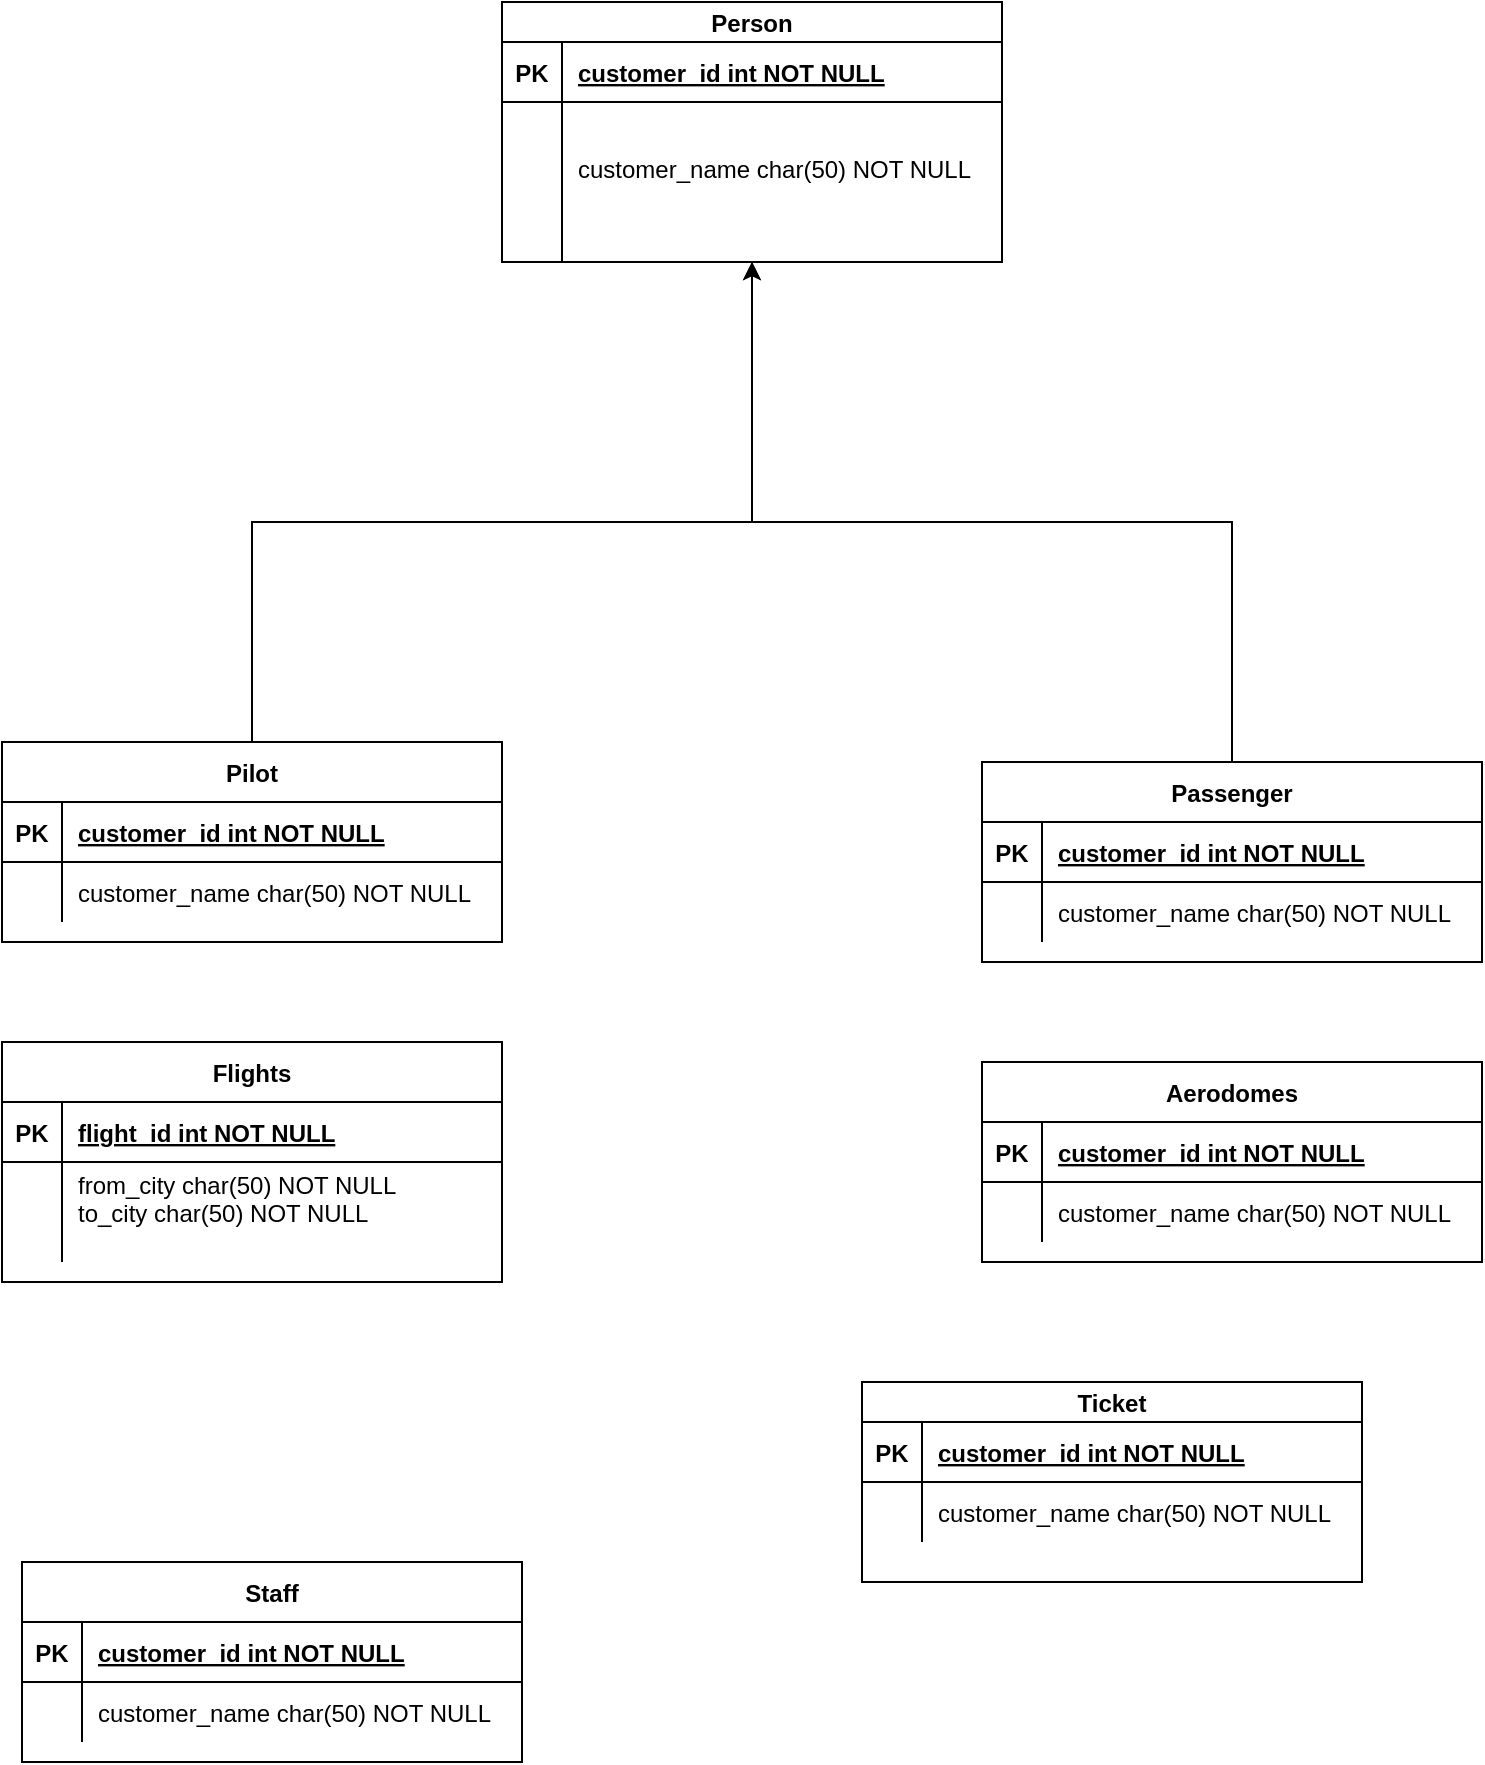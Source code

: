 <mxfile version="16.5.6" type="github"><diagram id="R2lEEEUBdFMjLlhIrx00" name="Page-1"><mxGraphModel dx="1038" dy="621" grid="1" gridSize="10" guides="1" tooltips="1" connect="1" arrows="1" fold="1" page="1" pageScale="1" pageWidth="850" pageHeight="1100" math="0" shadow="0" extFonts="Permanent Marker^https://fonts.googleapis.com/css?family=Permanent+Marker"><root><mxCell id="0"/><mxCell id="1" parent="0"/><mxCell id="RpgIOE0p2ZTJR40vyNeJ-23" style="edgeStyle=orthogonalEdgeStyle;rounded=0;orthogonalLoop=1;jettySize=auto;html=1;exitX=0.5;exitY=0;exitDx=0;exitDy=0;entryX=0.5;entryY=1;entryDx=0;entryDy=0;" parent="1" source="RpgIOE0p2ZTJR40vyNeJ-1" target="RpgIOE0p2ZTJR40vyNeJ-16" edge="1"><mxGeometry relative="1" as="geometry"><Array as="points"><mxPoint x="205" y="390"/><mxPoint x="455" y="390"/></Array></mxGeometry></mxCell><mxCell id="RpgIOE0p2ZTJR40vyNeJ-1" value="Pilot" style="shape=table;startSize=30;container=1;collapsible=1;childLayout=tableLayout;fixedRows=1;rowLines=0;fontStyle=1;align=center;resizeLast=1;" parent="1" vertex="1"><mxGeometry x="80" y="500" width="250" height="100" as="geometry"/></mxCell><mxCell id="RpgIOE0p2ZTJR40vyNeJ-2" value="" style="shape=partialRectangle;collapsible=0;dropTarget=0;pointerEvents=0;fillColor=none;points=[[0,0.5],[1,0.5]];portConstraint=eastwest;top=0;left=0;right=0;bottom=1;" parent="RpgIOE0p2ZTJR40vyNeJ-1" vertex="1"><mxGeometry y="30" width="250" height="30" as="geometry"/></mxCell><mxCell id="RpgIOE0p2ZTJR40vyNeJ-3" value="PK" style="shape=partialRectangle;overflow=hidden;connectable=0;fillColor=none;top=0;left=0;bottom=0;right=0;fontStyle=1;" parent="RpgIOE0p2ZTJR40vyNeJ-2" vertex="1"><mxGeometry width="30" height="30" as="geometry"><mxRectangle width="30" height="30" as="alternateBounds"/></mxGeometry></mxCell><mxCell id="RpgIOE0p2ZTJR40vyNeJ-4" value="customer_id int NOT NULL " style="shape=partialRectangle;overflow=hidden;connectable=0;fillColor=none;top=0;left=0;bottom=0;right=0;align=left;spacingLeft=6;fontStyle=5;" parent="RpgIOE0p2ZTJR40vyNeJ-2" vertex="1"><mxGeometry x="30" width="220" height="30" as="geometry"><mxRectangle width="220" height="30" as="alternateBounds"/></mxGeometry></mxCell><mxCell id="RpgIOE0p2ZTJR40vyNeJ-5" value="" style="shape=partialRectangle;collapsible=0;dropTarget=0;pointerEvents=0;fillColor=none;points=[[0,0.5],[1,0.5]];portConstraint=eastwest;top=0;left=0;right=0;bottom=0;" parent="RpgIOE0p2ZTJR40vyNeJ-1" vertex="1"><mxGeometry y="60" width="250" height="30" as="geometry"/></mxCell><mxCell id="RpgIOE0p2ZTJR40vyNeJ-6" value="" style="shape=partialRectangle;overflow=hidden;connectable=0;fillColor=none;top=0;left=0;bottom=0;right=0;" parent="RpgIOE0p2ZTJR40vyNeJ-5" vertex="1"><mxGeometry width="30" height="30" as="geometry"><mxRectangle width="30" height="30" as="alternateBounds"/></mxGeometry></mxCell><mxCell id="RpgIOE0p2ZTJR40vyNeJ-7" value="customer_name char(50) NOT NULL" style="shape=partialRectangle;overflow=hidden;connectable=0;fillColor=none;top=0;left=0;bottom=0;right=0;align=left;spacingLeft=6;" parent="RpgIOE0p2ZTJR40vyNeJ-5" vertex="1"><mxGeometry x="30" width="220" height="30" as="geometry"><mxRectangle width="220" height="30" as="alternateBounds"/></mxGeometry></mxCell><mxCell id="RpgIOE0p2ZTJR40vyNeJ-24" style="edgeStyle=orthogonalEdgeStyle;rounded=0;orthogonalLoop=1;jettySize=auto;html=1;exitX=0.5;exitY=0;exitDx=0;exitDy=0;entryX=0.5;entryY=1;entryDx=0;entryDy=0;" parent="1" source="RpgIOE0p2ZTJR40vyNeJ-9" target="RpgIOE0p2ZTJR40vyNeJ-16" edge="1"><mxGeometry relative="1" as="geometry"><mxPoint x="400" y="430" as="targetPoint"/><Array as="points"><mxPoint x="695" y="390"/><mxPoint x="455" y="390"/></Array></mxGeometry></mxCell><mxCell id="RpgIOE0p2ZTJR40vyNeJ-9" value="Passenger" style="shape=table;startSize=30;container=1;collapsible=1;childLayout=tableLayout;fixedRows=1;rowLines=0;fontStyle=1;align=center;resizeLast=1;" parent="1" vertex="1"><mxGeometry x="570" y="510" width="250" height="100" as="geometry"/></mxCell><mxCell id="RpgIOE0p2ZTJR40vyNeJ-10" value="" style="shape=partialRectangle;collapsible=0;dropTarget=0;pointerEvents=0;fillColor=none;points=[[0,0.5],[1,0.5]];portConstraint=eastwest;top=0;left=0;right=0;bottom=1;" parent="RpgIOE0p2ZTJR40vyNeJ-9" vertex="1"><mxGeometry y="30" width="250" height="30" as="geometry"/></mxCell><mxCell id="RpgIOE0p2ZTJR40vyNeJ-11" value="PK" style="shape=partialRectangle;overflow=hidden;connectable=0;fillColor=none;top=0;left=0;bottom=0;right=0;fontStyle=1;" parent="RpgIOE0p2ZTJR40vyNeJ-10" vertex="1"><mxGeometry width="30" height="30" as="geometry"><mxRectangle width="30" height="30" as="alternateBounds"/></mxGeometry></mxCell><mxCell id="RpgIOE0p2ZTJR40vyNeJ-12" value="customer_id int NOT NULL " style="shape=partialRectangle;overflow=hidden;connectable=0;fillColor=none;top=0;left=0;bottom=0;right=0;align=left;spacingLeft=6;fontStyle=5;" parent="RpgIOE0p2ZTJR40vyNeJ-10" vertex="1"><mxGeometry x="30" width="220" height="30" as="geometry"><mxRectangle width="220" height="30" as="alternateBounds"/></mxGeometry></mxCell><mxCell id="RpgIOE0p2ZTJR40vyNeJ-13" value="" style="shape=partialRectangle;collapsible=0;dropTarget=0;pointerEvents=0;fillColor=none;points=[[0,0.5],[1,0.5]];portConstraint=eastwest;top=0;left=0;right=0;bottom=0;" parent="RpgIOE0p2ZTJR40vyNeJ-9" vertex="1"><mxGeometry y="60" width="250" height="30" as="geometry"/></mxCell><mxCell id="RpgIOE0p2ZTJR40vyNeJ-14" value="" style="shape=partialRectangle;overflow=hidden;connectable=0;fillColor=none;top=0;left=0;bottom=0;right=0;" parent="RpgIOE0p2ZTJR40vyNeJ-13" vertex="1"><mxGeometry width="30" height="30" as="geometry"><mxRectangle width="30" height="30" as="alternateBounds"/></mxGeometry></mxCell><mxCell id="RpgIOE0p2ZTJR40vyNeJ-15" value="customer_name char(50) NOT NULL" style="shape=partialRectangle;overflow=hidden;connectable=0;fillColor=none;top=0;left=0;bottom=0;right=0;align=left;spacingLeft=6;" parent="RpgIOE0p2ZTJR40vyNeJ-13" vertex="1"><mxGeometry x="30" width="220" height="30" as="geometry"><mxRectangle width="220" height="30" as="alternateBounds"/></mxGeometry></mxCell><mxCell id="RpgIOE0p2ZTJR40vyNeJ-16" value="Person" style="shape=table;startSize=20;container=1;collapsible=1;childLayout=tableLayout;fixedRows=1;rowLines=0;fontStyle=1;align=center;resizeLast=1;" parent="1" vertex="1"><mxGeometry x="330" y="130" width="250" height="130" as="geometry"/></mxCell><mxCell id="RpgIOE0p2ZTJR40vyNeJ-17" value="" style="shape=partialRectangle;collapsible=0;dropTarget=0;pointerEvents=0;fillColor=none;points=[[0,0.5],[1,0.5]];portConstraint=eastwest;top=0;left=0;right=0;bottom=1;" parent="RpgIOE0p2ZTJR40vyNeJ-16" vertex="1"><mxGeometry y="20" width="250" height="30" as="geometry"/></mxCell><mxCell id="RpgIOE0p2ZTJR40vyNeJ-18" value="PK" style="shape=partialRectangle;overflow=hidden;connectable=0;fillColor=none;top=0;left=0;bottom=0;right=0;fontStyle=1;" parent="RpgIOE0p2ZTJR40vyNeJ-17" vertex="1"><mxGeometry width="30" height="30" as="geometry"><mxRectangle width="30" height="30" as="alternateBounds"/></mxGeometry></mxCell><mxCell id="RpgIOE0p2ZTJR40vyNeJ-19" value="customer_id int NOT NULL " style="shape=partialRectangle;overflow=hidden;connectable=0;fillColor=none;top=0;left=0;bottom=0;right=0;align=left;spacingLeft=6;fontStyle=5;" parent="RpgIOE0p2ZTJR40vyNeJ-17" vertex="1"><mxGeometry x="30" width="220" height="30" as="geometry"><mxRectangle width="220" height="30" as="alternateBounds"/></mxGeometry></mxCell><mxCell id="RpgIOE0p2ZTJR40vyNeJ-20" value="" style="shape=partialRectangle;collapsible=0;dropTarget=0;pointerEvents=0;fillColor=none;points=[[0,0.5],[1,0.5]];portConstraint=eastwest;top=0;left=0;right=0;bottom=0;" parent="RpgIOE0p2ZTJR40vyNeJ-16" vertex="1"><mxGeometry y="50" width="250" height="80" as="geometry"/></mxCell><mxCell id="RpgIOE0p2ZTJR40vyNeJ-21" value="" style="shape=partialRectangle;overflow=hidden;connectable=0;fillColor=none;top=0;left=0;bottom=0;right=0;" parent="RpgIOE0p2ZTJR40vyNeJ-20" vertex="1"><mxGeometry width="30" height="80" as="geometry"><mxRectangle width="30" height="80" as="alternateBounds"/></mxGeometry></mxCell><mxCell id="RpgIOE0p2ZTJR40vyNeJ-22" value="customer_name char(50) NOT NULL&#10;" style="shape=partialRectangle;overflow=hidden;connectable=0;fillColor=none;top=0;left=0;bottom=0;right=0;align=left;spacingLeft=6;" parent="RpgIOE0p2ZTJR40vyNeJ-20" vertex="1"><mxGeometry x="30" width="220" height="80" as="geometry"><mxRectangle width="220" height="80" as="alternateBounds"/></mxGeometry></mxCell><mxCell id="RpgIOE0p2ZTJR40vyNeJ-25" value="Aerodomes" style="shape=table;startSize=30;container=1;collapsible=1;childLayout=tableLayout;fixedRows=1;rowLines=0;fontStyle=1;align=center;resizeLast=1;" parent="1" vertex="1"><mxGeometry x="570" y="660" width="250" height="100" as="geometry"/></mxCell><mxCell id="RpgIOE0p2ZTJR40vyNeJ-26" value="" style="shape=partialRectangle;collapsible=0;dropTarget=0;pointerEvents=0;fillColor=none;points=[[0,0.5],[1,0.5]];portConstraint=eastwest;top=0;left=0;right=0;bottom=1;" parent="RpgIOE0p2ZTJR40vyNeJ-25" vertex="1"><mxGeometry y="30" width="250" height="30" as="geometry"/></mxCell><mxCell id="RpgIOE0p2ZTJR40vyNeJ-27" value="PK" style="shape=partialRectangle;overflow=hidden;connectable=0;fillColor=none;top=0;left=0;bottom=0;right=0;fontStyle=1;" parent="RpgIOE0p2ZTJR40vyNeJ-26" vertex="1"><mxGeometry width="30" height="30" as="geometry"><mxRectangle width="30" height="30" as="alternateBounds"/></mxGeometry></mxCell><mxCell id="RpgIOE0p2ZTJR40vyNeJ-28" value="customer_id int NOT NULL " style="shape=partialRectangle;overflow=hidden;connectable=0;fillColor=none;top=0;left=0;bottom=0;right=0;align=left;spacingLeft=6;fontStyle=5;" parent="RpgIOE0p2ZTJR40vyNeJ-26" vertex="1"><mxGeometry x="30" width="220" height="30" as="geometry"><mxRectangle width="220" height="30" as="alternateBounds"/></mxGeometry></mxCell><mxCell id="RpgIOE0p2ZTJR40vyNeJ-29" value="" style="shape=partialRectangle;collapsible=0;dropTarget=0;pointerEvents=0;fillColor=none;points=[[0,0.5],[1,0.5]];portConstraint=eastwest;top=0;left=0;right=0;bottom=0;" parent="RpgIOE0p2ZTJR40vyNeJ-25" vertex="1"><mxGeometry y="60" width="250" height="30" as="geometry"/></mxCell><mxCell id="RpgIOE0p2ZTJR40vyNeJ-30" value="" style="shape=partialRectangle;overflow=hidden;connectable=0;fillColor=none;top=0;left=0;bottom=0;right=0;" parent="RpgIOE0p2ZTJR40vyNeJ-29" vertex="1"><mxGeometry width="30" height="30" as="geometry"><mxRectangle width="30" height="30" as="alternateBounds"/></mxGeometry></mxCell><mxCell id="RpgIOE0p2ZTJR40vyNeJ-31" value="customer_name char(50) NOT NULL" style="shape=partialRectangle;overflow=hidden;connectable=0;fillColor=none;top=0;left=0;bottom=0;right=0;align=left;spacingLeft=6;" parent="RpgIOE0p2ZTJR40vyNeJ-29" vertex="1"><mxGeometry x="30" width="220" height="30" as="geometry"><mxRectangle width="220" height="30" as="alternateBounds"/></mxGeometry></mxCell><mxCell id="RpgIOE0p2ZTJR40vyNeJ-32" value="Flights" style="shape=table;startSize=30;container=1;collapsible=1;childLayout=tableLayout;fixedRows=1;rowLines=0;fontStyle=1;align=center;resizeLast=1;" parent="1" vertex="1"><mxGeometry x="80" y="650" width="250" height="120" as="geometry"/></mxCell><mxCell id="RpgIOE0p2ZTJR40vyNeJ-33" value="" style="shape=partialRectangle;collapsible=0;dropTarget=0;pointerEvents=0;fillColor=none;points=[[0,0.5],[1,0.5]];portConstraint=eastwest;top=0;left=0;right=0;bottom=1;" parent="RpgIOE0p2ZTJR40vyNeJ-32" vertex="1"><mxGeometry y="30" width="250" height="30" as="geometry"/></mxCell><mxCell id="RpgIOE0p2ZTJR40vyNeJ-34" value="PK" style="shape=partialRectangle;overflow=hidden;connectable=0;fillColor=none;top=0;left=0;bottom=0;right=0;fontStyle=1;" parent="RpgIOE0p2ZTJR40vyNeJ-33" vertex="1"><mxGeometry width="30" height="30" as="geometry"><mxRectangle width="30" height="30" as="alternateBounds"/></mxGeometry></mxCell><mxCell id="RpgIOE0p2ZTJR40vyNeJ-35" value="flight_id int NOT NULL " style="shape=partialRectangle;overflow=hidden;connectable=0;fillColor=none;top=0;left=0;bottom=0;right=0;align=left;spacingLeft=6;fontStyle=5;" parent="RpgIOE0p2ZTJR40vyNeJ-33" vertex="1"><mxGeometry x="30" width="220" height="30" as="geometry"><mxRectangle width="220" height="30" as="alternateBounds"/></mxGeometry></mxCell><mxCell id="RpgIOE0p2ZTJR40vyNeJ-36" value="" style="shape=partialRectangle;collapsible=0;dropTarget=0;pointerEvents=0;fillColor=none;points=[[0,0.5],[1,0.5]];portConstraint=eastwest;top=0;left=0;right=0;bottom=0;" parent="RpgIOE0p2ZTJR40vyNeJ-32" vertex="1"><mxGeometry y="60" width="250" height="50" as="geometry"/></mxCell><mxCell id="RpgIOE0p2ZTJR40vyNeJ-37" value="" style="shape=partialRectangle;overflow=hidden;connectable=0;fillColor=none;top=0;left=0;bottom=0;right=0;" parent="RpgIOE0p2ZTJR40vyNeJ-36" vertex="1"><mxGeometry width="30" height="50" as="geometry"><mxRectangle width="30" height="50" as="alternateBounds"/></mxGeometry></mxCell><mxCell id="RpgIOE0p2ZTJR40vyNeJ-38" value="from_city char(50) NOT NULL&#10;to_city char(50) NOT NULL&#10;" style="shape=partialRectangle;overflow=hidden;connectable=0;fillColor=none;top=0;left=0;bottom=0;right=0;align=left;spacingLeft=6;" parent="RpgIOE0p2ZTJR40vyNeJ-36" vertex="1"><mxGeometry x="30" width="220" height="50" as="geometry"><mxRectangle width="220" height="50" as="alternateBounds"/></mxGeometry></mxCell><mxCell id="RpgIOE0p2ZTJR40vyNeJ-40" value="Ticket" style="shape=table;startSize=20;container=1;collapsible=1;childLayout=tableLayout;fixedRows=1;rowLines=0;fontStyle=1;align=center;resizeLast=1;" parent="1" vertex="1"><mxGeometry x="510" y="820" width="250" height="100" as="geometry"/></mxCell><mxCell id="RpgIOE0p2ZTJR40vyNeJ-41" value="" style="shape=partialRectangle;collapsible=0;dropTarget=0;pointerEvents=0;fillColor=none;points=[[0,0.5],[1,0.5]];portConstraint=eastwest;top=0;left=0;right=0;bottom=1;" parent="RpgIOE0p2ZTJR40vyNeJ-40" vertex="1"><mxGeometry y="20" width="250" height="30" as="geometry"/></mxCell><mxCell id="RpgIOE0p2ZTJR40vyNeJ-42" value="PK" style="shape=partialRectangle;overflow=hidden;connectable=0;fillColor=none;top=0;left=0;bottom=0;right=0;fontStyle=1;" parent="RpgIOE0p2ZTJR40vyNeJ-41" vertex="1"><mxGeometry width="30" height="30" as="geometry"><mxRectangle width="30" height="30" as="alternateBounds"/></mxGeometry></mxCell><mxCell id="RpgIOE0p2ZTJR40vyNeJ-43" value="customer_id int NOT NULL " style="shape=partialRectangle;overflow=hidden;connectable=0;fillColor=none;top=0;left=0;bottom=0;right=0;align=left;spacingLeft=6;fontStyle=5;" parent="RpgIOE0p2ZTJR40vyNeJ-41" vertex="1"><mxGeometry x="30" width="220" height="30" as="geometry"><mxRectangle width="220" height="30" as="alternateBounds"/></mxGeometry></mxCell><mxCell id="RpgIOE0p2ZTJR40vyNeJ-44" value="" style="shape=partialRectangle;collapsible=0;dropTarget=0;pointerEvents=0;fillColor=none;points=[[0,0.5],[1,0.5]];portConstraint=eastwest;top=0;left=0;right=0;bottom=0;" parent="RpgIOE0p2ZTJR40vyNeJ-40" vertex="1"><mxGeometry y="50" width="250" height="30" as="geometry"/></mxCell><mxCell id="RpgIOE0p2ZTJR40vyNeJ-45" value="" style="shape=partialRectangle;overflow=hidden;connectable=0;fillColor=none;top=0;left=0;bottom=0;right=0;" parent="RpgIOE0p2ZTJR40vyNeJ-44" vertex="1"><mxGeometry width="30" height="30" as="geometry"><mxRectangle width="30" height="30" as="alternateBounds"/></mxGeometry></mxCell><mxCell id="RpgIOE0p2ZTJR40vyNeJ-46" value="customer_name char(50) NOT NULL" style="shape=partialRectangle;overflow=hidden;connectable=0;fillColor=none;top=0;left=0;bottom=0;right=0;align=left;spacingLeft=6;" parent="RpgIOE0p2ZTJR40vyNeJ-44" vertex="1"><mxGeometry x="30" width="220" height="30" as="geometry"><mxRectangle width="220" height="30" as="alternateBounds"/></mxGeometry></mxCell><mxCell id="RpgIOE0p2ZTJR40vyNeJ-47" value="Staff" style="shape=table;startSize=30;container=1;collapsible=1;childLayout=tableLayout;fixedRows=1;rowLines=0;fontStyle=1;align=center;resizeLast=1;" parent="1" vertex="1"><mxGeometry x="90" y="910" width="250" height="100" as="geometry"/></mxCell><mxCell id="RpgIOE0p2ZTJR40vyNeJ-48" value="" style="shape=partialRectangle;collapsible=0;dropTarget=0;pointerEvents=0;fillColor=none;points=[[0,0.5],[1,0.5]];portConstraint=eastwest;top=0;left=0;right=0;bottom=1;" parent="RpgIOE0p2ZTJR40vyNeJ-47" vertex="1"><mxGeometry y="30" width="250" height="30" as="geometry"/></mxCell><mxCell id="RpgIOE0p2ZTJR40vyNeJ-49" value="PK" style="shape=partialRectangle;overflow=hidden;connectable=0;fillColor=none;top=0;left=0;bottom=0;right=0;fontStyle=1;" parent="RpgIOE0p2ZTJR40vyNeJ-48" vertex="1"><mxGeometry width="30" height="30" as="geometry"><mxRectangle width="30" height="30" as="alternateBounds"/></mxGeometry></mxCell><mxCell id="RpgIOE0p2ZTJR40vyNeJ-50" value="customer_id int NOT NULL " style="shape=partialRectangle;overflow=hidden;connectable=0;fillColor=none;top=0;left=0;bottom=0;right=0;align=left;spacingLeft=6;fontStyle=5;" parent="RpgIOE0p2ZTJR40vyNeJ-48" vertex="1"><mxGeometry x="30" width="220" height="30" as="geometry"><mxRectangle width="220" height="30" as="alternateBounds"/></mxGeometry></mxCell><mxCell id="RpgIOE0p2ZTJR40vyNeJ-51" value="" style="shape=partialRectangle;collapsible=0;dropTarget=0;pointerEvents=0;fillColor=none;points=[[0,0.5],[1,0.5]];portConstraint=eastwest;top=0;left=0;right=0;bottom=0;" parent="RpgIOE0p2ZTJR40vyNeJ-47" vertex="1"><mxGeometry y="60" width="250" height="30" as="geometry"/></mxCell><mxCell id="RpgIOE0p2ZTJR40vyNeJ-52" value="" style="shape=partialRectangle;overflow=hidden;connectable=0;fillColor=none;top=0;left=0;bottom=0;right=0;" parent="RpgIOE0p2ZTJR40vyNeJ-51" vertex="1"><mxGeometry width="30" height="30" as="geometry"><mxRectangle width="30" height="30" as="alternateBounds"/></mxGeometry></mxCell><mxCell id="RpgIOE0p2ZTJR40vyNeJ-53" value="customer_name char(50) NOT NULL" style="shape=partialRectangle;overflow=hidden;connectable=0;fillColor=none;top=0;left=0;bottom=0;right=0;align=left;spacingLeft=6;" parent="RpgIOE0p2ZTJR40vyNeJ-51" vertex="1"><mxGeometry x="30" width="220" height="30" as="geometry"><mxRectangle width="220" height="30" as="alternateBounds"/></mxGeometry></mxCell></root></mxGraphModel></diagram></mxfile>